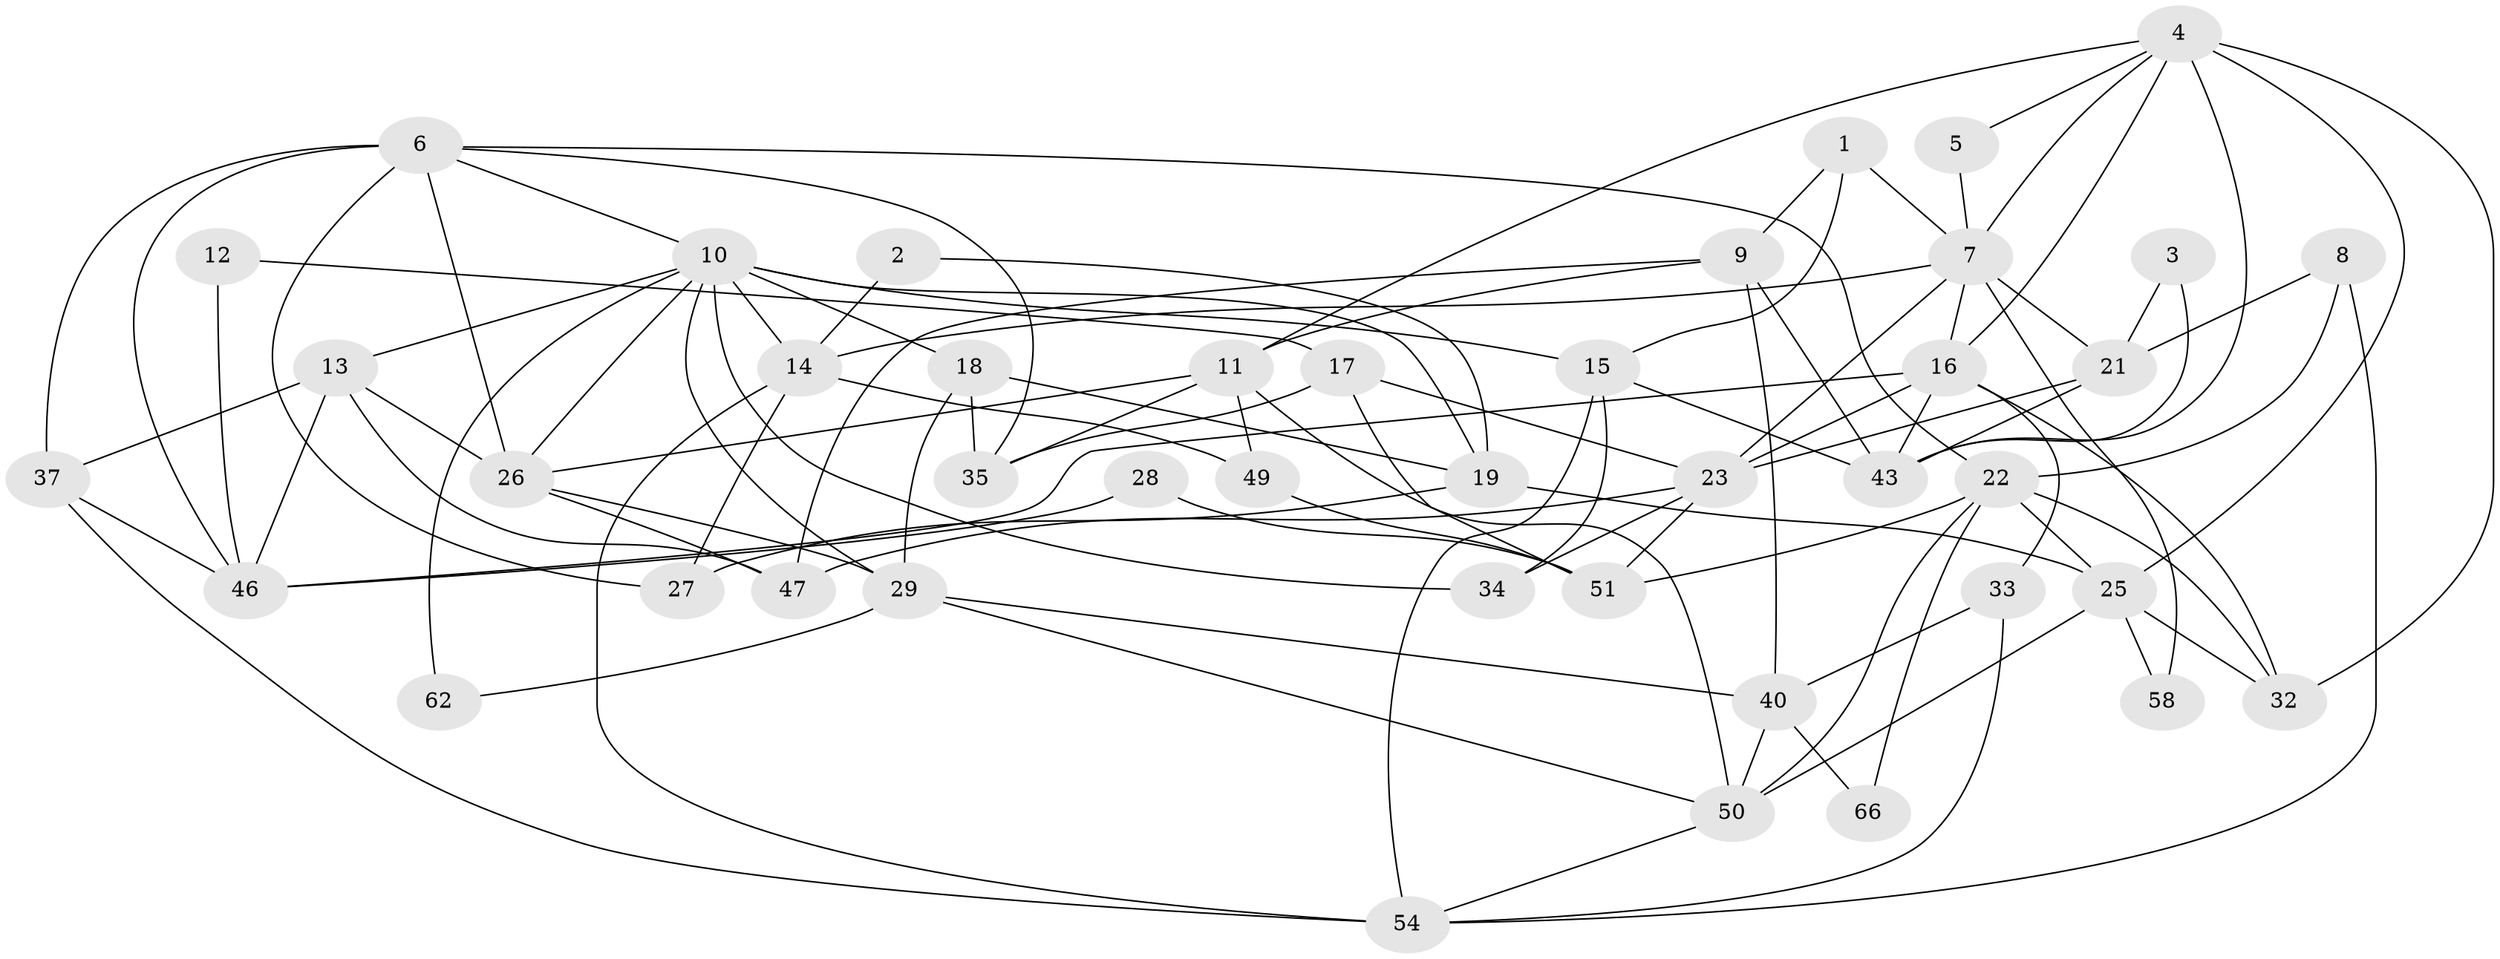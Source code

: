 // Generated by graph-tools (version 1.1) at 2025/52/02/27/25 19:52:01]
// undirected, 43 vertices, 100 edges
graph export_dot {
graph [start="1"]
  node [color=gray90,style=filled];
  1;
  2;
  3;
  4 [super="+59"];
  5;
  6 [super="+64"];
  7 [super="+53"];
  8;
  9 [super="+24"];
  10 [super="+38"];
  11 [super="+20"];
  12;
  13 [super="+39"];
  14 [super="+31"];
  15 [super="+55"];
  16 [super="+48"];
  17 [super="+36"];
  18;
  19 [super="+57"];
  21 [super="+42"];
  22 [super="+30"];
  23 [super="+41"];
  25 [super="+45"];
  26;
  27;
  28;
  29 [super="+61"];
  32;
  33 [super="+44"];
  34;
  35;
  37;
  40 [super="+65"];
  43 [super="+67"];
  46 [super="+56"];
  47;
  49;
  50 [super="+52"];
  51 [super="+63"];
  54 [super="+60"];
  58;
  62;
  66;
  1 -- 7;
  1 -- 15;
  1 -- 9;
  2 -- 19;
  2 -- 14;
  3 -- 21;
  3 -- 43;
  4 -- 11;
  4 -- 7;
  4 -- 5;
  4 -- 25;
  4 -- 32;
  4 -- 43 [weight=2];
  4 -- 16;
  5 -- 7;
  6 -- 27;
  6 -- 35;
  6 -- 10;
  6 -- 37;
  6 -- 22;
  6 -- 26;
  6 -- 46;
  7 -- 14;
  7 -- 16;
  7 -- 23;
  7 -- 58;
  7 -- 21;
  8 -- 22;
  8 -- 54;
  8 -- 21;
  9 -- 11;
  9 -- 40 [weight=2];
  9 -- 47;
  9 -- 43;
  10 -- 29;
  10 -- 34;
  10 -- 62;
  10 -- 18;
  10 -- 26;
  10 -- 14;
  10 -- 15;
  10 -- 13;
  10 -- 19 [weight=2];
  11 -- 49;
  11 -- 26;
  11 -- 35;
  11 -- 50;
  12 -- 17 [weight=2];
  12 -- 46;
  13 -- 37;
  13 -- 47;
  13 -- 46;
  13 -- 26;
  14 -- 49;
  14 -- 54 [weight=2];
  14 -- 27;
  15 -- 54;
  15 -- 34;
  15 -- 43;
  16 -- 23;
  16 -- 32;
  16 -- 46;
  16 -- 33;
  16 -- 43;
  17 -- 23;
  17 -- 35;
  17 -- 51;
  18 -- 19;
  18 -- 35;
  18 -- 29;
  19 -- 27 [weight=2];
  19 -- 25;
  21 -- 23 [weight=2];
  21 -- 43;
  22 -- 32;
  22 -- 66;
  22 -- 51;
  22 -- 25;
  22 -- 50;
  23 -- 34;
  23 -- 47;
  23 -- 51 [weight=2];
  25 -- 32;
  25 -- 58;
  25 -- 50;
  26 -- 47;
  26 -- 29;
  28 -- 46;
  28 -- 51;
  29 -- 62;
  29 -- 40;
  29 -- 50;
  33 -- 40;
  33 -- 54;
  37 -- 46;
  37 -- 54;
  40 -- 50;
  40 -- 66;
  49 -- 51;
  50 -- 54;
}

